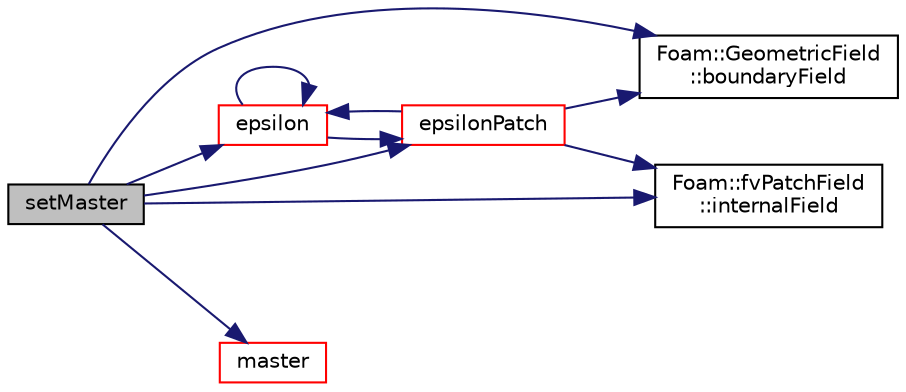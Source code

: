 digraph "setMaster"
{
  bgcolor="transparent";
  edge [fontname="Helvetica",fontsize="10",labelfontname="Helvetica",labelfontsize="10"];
  node [fontname="Helvetica",fontsize="10",shape=record];
  rankdir="LR";
  Node824 [label="setMaster",height=0.2,width=0.4,color="black", fillcolor="grey75", style="filled", fontcolor="black"];
  Node824 -> Node825 [color="midnightblue",fontsize="10",style="solid",fontname="Helvetica"];
  Node825 [label="Foam::GeometricField\l::boundaryField",height=0.2,width=0.4,color="black",URL="$a23249.html#a9ff7de36fba06b4f4f77a75142ad72b6",tooltip="Return const-reference to the boundary field. "];
  Node824 -> Node826 [color="midnightblue",fontsize="10",style="solid",fontname="Helvetica"];
  Node826 [label="epsilon",height=0.2,width=0.4,color="red",URL="$a32129.html#aee152a883b06c60cb9cb233b9773942f",tooltip="Return non-const access to the master&#39;s epsilon field. "];
  Node826 -> Node828 [color="midnightblue",fontsize="10",style="solid",fontname="Helvetica"];
  Node828 [label="epsilonPatch",height=0.2,width=0.4,color="red",URL="$a32129.html#ad684192532c35b596d19ec40e95ea6ca",tooltip="Helper function to return non-const access to an epsilon patch. "];
  Node828 -> Node826 [color="midnightblue",fontsize="10",style="solid",fontname="Helvetica"];
  Node828 -> Node829 [color="midnightblue",fontsize="10",style="solid",fontname="Helvetica"];
  Node829 [label="Foam::fvPatchField\l::internalField",height=0.2,width=0.4,color="black",URL="$a23169.html#a1846b8d63fad0cf4ac0649afdabe3535",tooltip="Return dimensioned internal field reference. "];
  Node828 -> Node825 [color="midnightblue",fontsize="10",style="solid",fontname="Helvetica"];
  Node826 -> Node826 [color="midnightblue",fontsize="10",style="solid",fontname="Helvetica"];
  Node824 -> Node828 [color="midnightblue",fontsize="10",style="solid",fontname="Helvetica"];
  Node824 -> Node829 [color="midnightblue",fontsize="10",style="solid",fontname="Helvetica"];
  Node824 -> Node910 [color="midnightblue",fontsize="10",style="solid",fontname="Helvetica"];
  Node910 [label="master",height=0.2,width=0.4,color="red",URL="$a32129.html#a1f390c9b065a113c4b6c10e7c650648c",tooltip="Return non-const access to the master patch ID. "];
}
